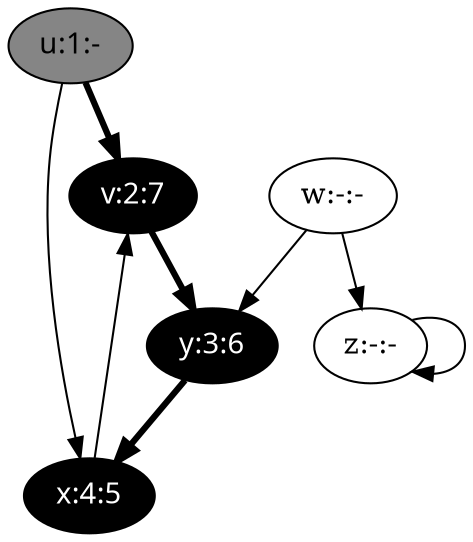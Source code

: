 Digraph {
u [ label="u:1:-" style=filled fontname="time-bold" fillcolor=gray52 ];
v [ label="v:2:7" fontcolor=white style=filled fontname="time-bold" fillcolor=black ];
w [ label="w:-:-" ];
x [ label="x:4:5" fontcolor=white style=filled fontname="time-bold" fillcolor=black ];
y [ label="y:3:6" fontcolor=white style=filled fontname="time-bold" fillcolor=black ];
z [ label="z:-:-" ];
u->x[label="", penwidth=1];
u->v[label="", penwidth=3];
v->y[label="", penwidth=3];
w->y[label="", penwidth=1];
w->z[label="", penwidth=1];
x->v[label="", penwidth=1];
y->x[label="", penwidth=3];
z->z[label="", penwidth=1];
}